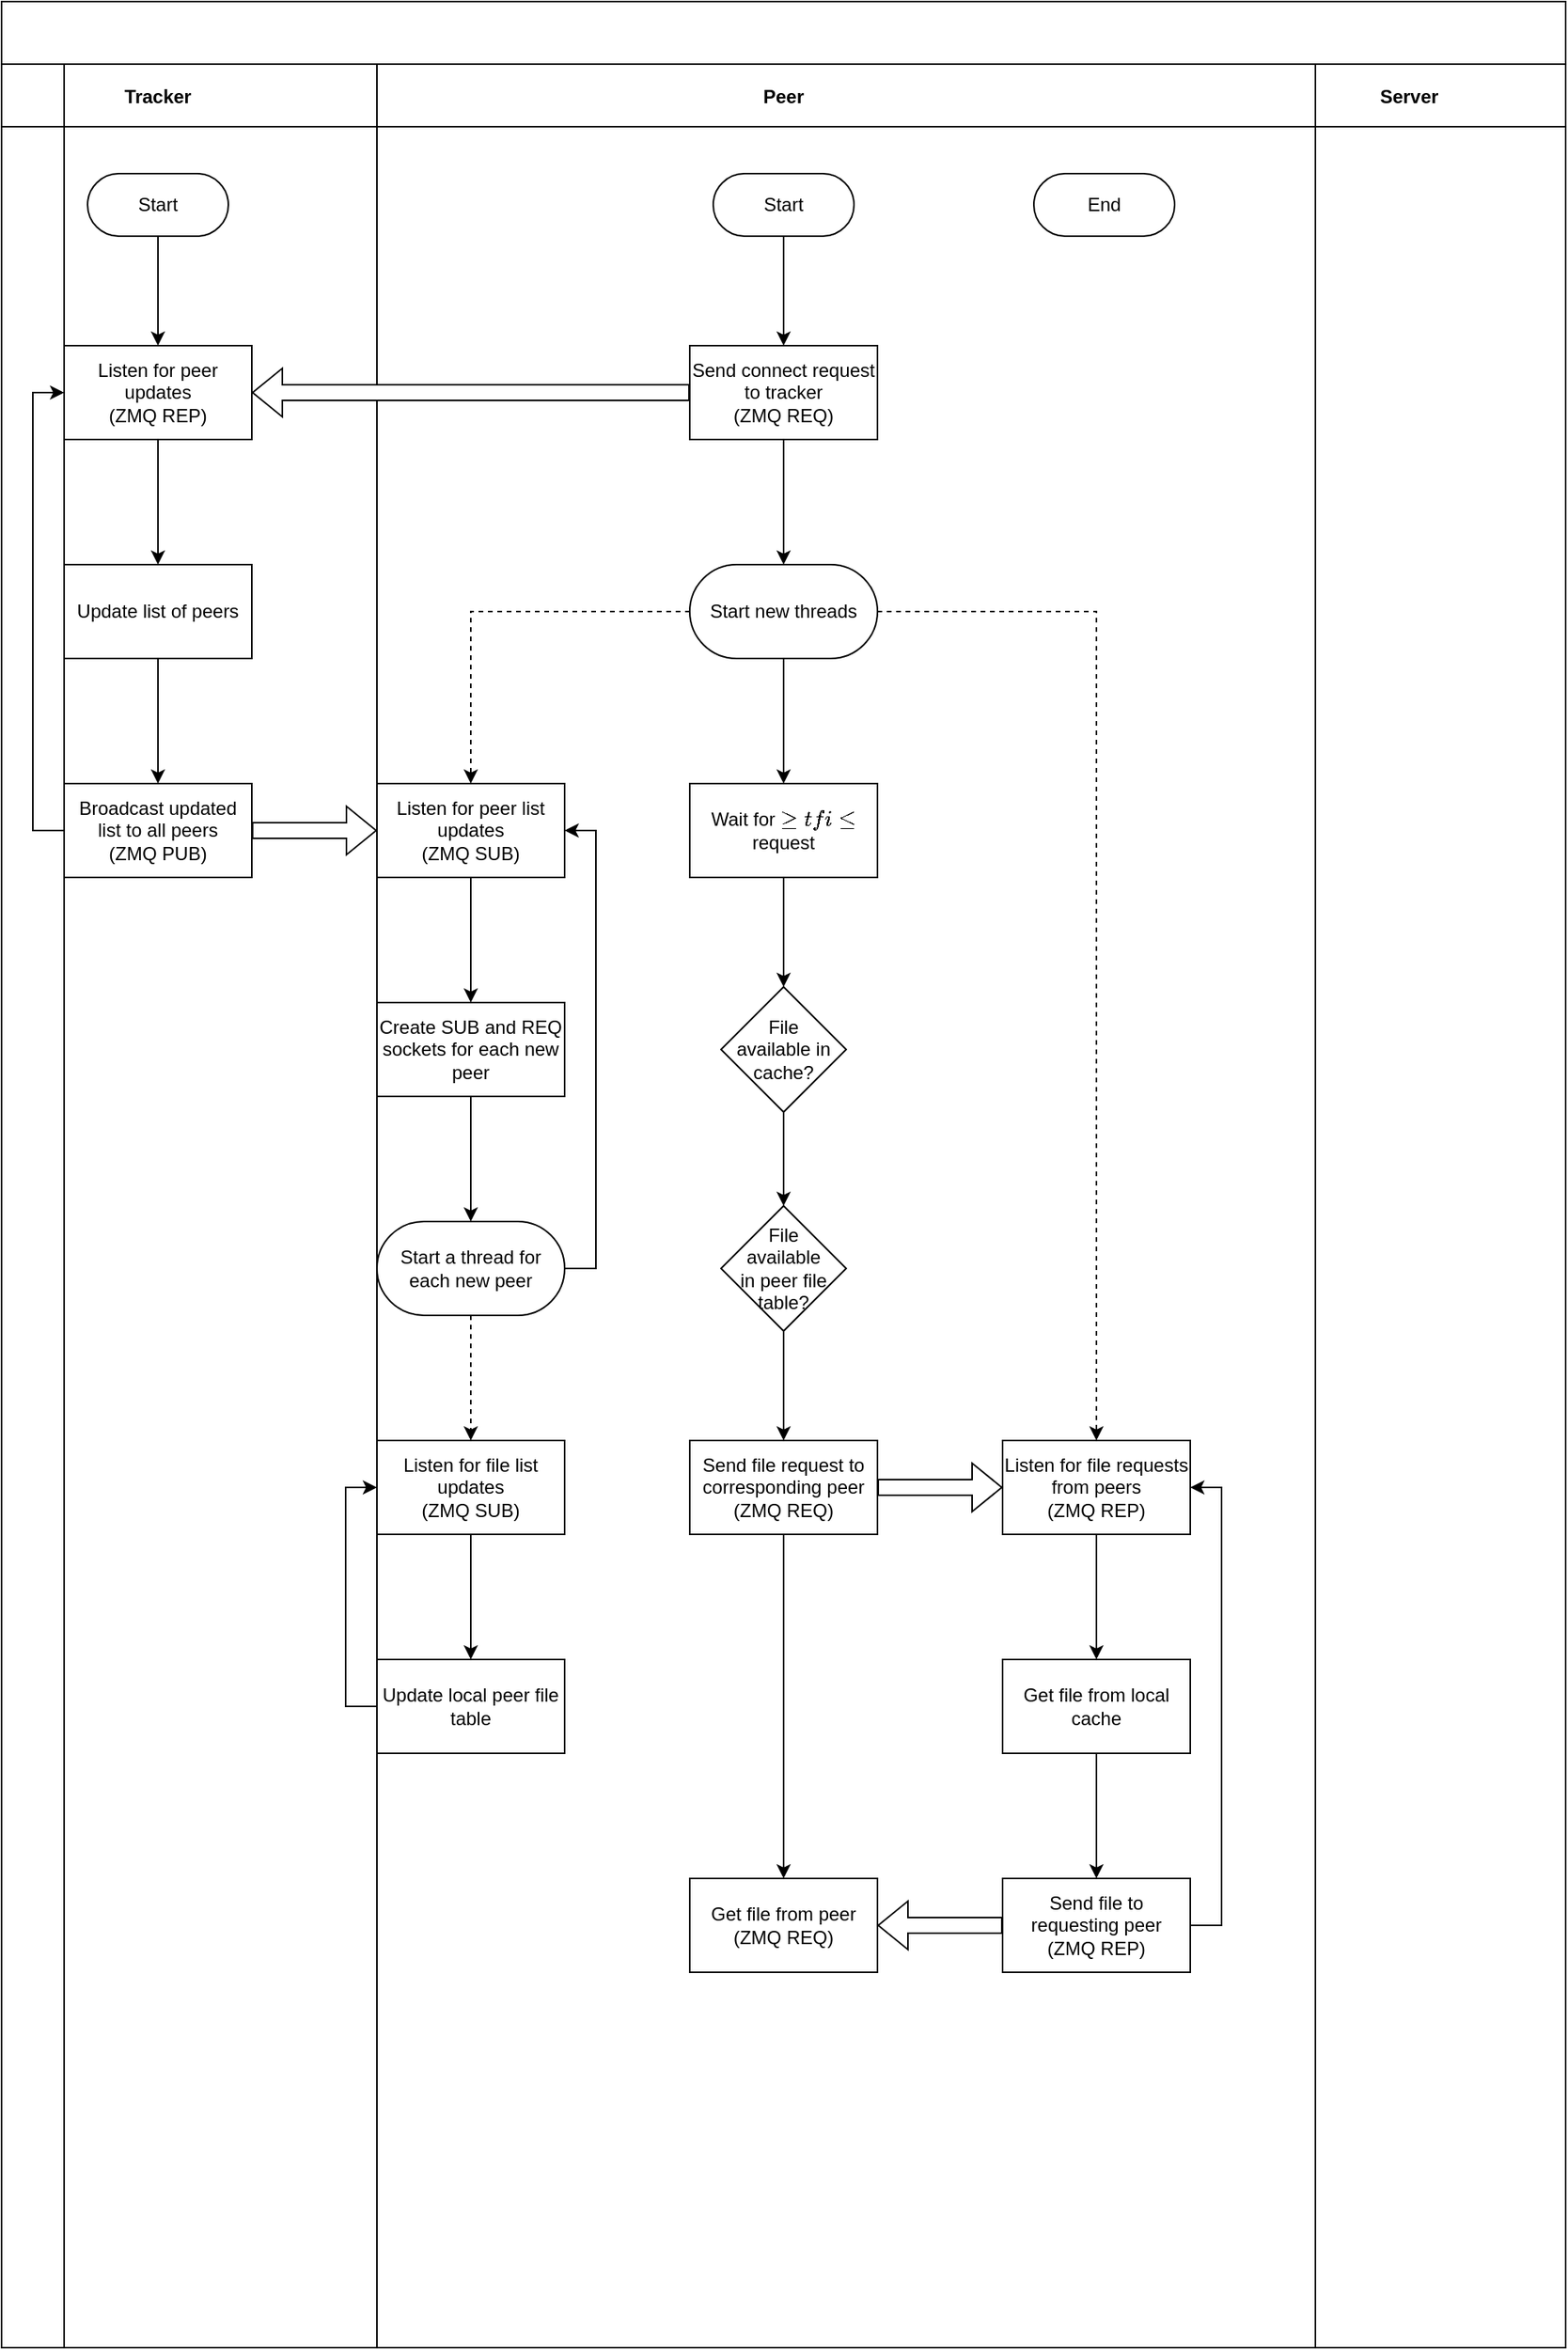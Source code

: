 <mxfile version="15.5.8" type="github">
  <diagram id="kgpKYQtTHZ0yAKxKKP6v" name="Page-1">
    <mxGraphModel dx="1952" dy="604" grid="1" gridSize="10" guides="1" tooltips="1" connect="1" arrows="1" fold="1" page="1" pageScale="1" pageWidth="850" pageHeight="1100" math="0" shadow="0">
      <root>
        <mxCell id="0" />
        <mxCell id="1" parent="0" />
        <mxCell id="3nuBFxr9cyL0pnOWT2aG-1" value="" style="shape=table;childLayout=tableLayout;startSize=40;collapsible=0;recursiveResize=0;expand=0;fillColor=none;fontStyle=1" parent="1" vertex="1">
          <mxGeometry x="-60" y="70" width="1000" height="1500" as="geometry" />
        </mxCell>
        <mxCell id="3nuBFxr9cyL0pnOWT2aG-3" value="" style="shape=tableRow;horizontal=0;swimlaneHead=0;swimlaneBody=0;top=0;left=0;bottom=0;right=0;fillColor=none;points=[[0,0.5],[1,0.5]];portConstraint=eastwest;startSize=40;collapsible=0;recursiveResize=0;expand=0;fontStyle=1;" parent="3nuBFxr9cyL0pnOWT2aG-1" vertex="1">
          <mxGeometry y="40" width="1000" height="1460" as="geometry" />
        </mxCell>
        <mxCell id="3nuBFxr9cyL0pnOWT2aG-4" value="Tracker" style="swimlane;swimlaneHead=0;swimlaneBody=0;connectable=0;fillColor=none;startSize=40;collapsible=0;recursiveResize=0;expand=0;fontStyle=1;" parent="3nuBFxr9cyL0pnOWT2aG-3" vertex="1">
          <mxGeometry width="200" height="1460" as="geometry">
            <mxRectangle width="200" height="1460" as="alternateBounds" />
          </mxGeometry>
        </mxCell>
        <mxCell id="-Wg5E6yIQ6_IQyJF35NC-36" value="Update list of peers" style="whiteSpace=wrap;html=1;rounded=0;glass=0;arcSize=50;" parent="3nuBFxr9cyL0pnOWT2aG-4" vertex="1">
          <mxGeometry x="40" y="320" width="120" height="60" as="geometry" />
        </mxCell>
        <mxCell id="-Wg5E6yIQ6_IQyJF35NC-38" value="&lt;div&gt;Broadcast updated list to all peers&lt;/div&gt;&lt;div&gt;(ZMQ PUB)&lt;/div&gt;" style="whiteSpace=wrap;html=1;rounded=0;glass=0;arcSize=50;" parent="3nuBFxr9cyL0pnOWT2aG-4" vertex="1">
          <mxGeometry x="40" y="460" width="120" height="60" as="geometry" />
        </mxCell>
        <mxCell id="-Wg5E6yIQ6_IQyJF35NC-39" value="" style="edgeStyle=orthogonalEdgeStyle;rounded=0;orthogonalLoop=1;jettySize=auto;html=1;" parent="3nuBFxr9cyL0pnOWT2aG-4" source="-Wg5E6yIQ6_IQyJF35NC-36" target="-Wg5E6yIQ6_IQyJF35NC-38" edge="1">
          <mxGeometry relative="1" as="geometry" />
        </mxCell>
        <mxCell id="-Wg5E6yIQ6_IQyJF35NC-58" value="Start" style="rounded=1;whiteSpace=wrap;html=1;arcSize=50;" parent="3nuBFxr9cyL0pnOWT2aG-4" vertex="1">
          <mxGeometry x="55" y="70" width="90" height="40" as="geometry" />
        </mxCell>
        <mxCell id="3nuBFxr9cyL0pnOWT2aG-8" value="Peer" style="swimlane;swimlaneHead=0;swimlaneBody=0;connectable=0;fillColor=none;startSize=40;collapsible=0;recursiveResize=0;expand=0;fontStyle=1;" parent="3nuBFxr9cyL0pnOWT2aG-3" vertex="1">
          <mxGeometry x="200" width="600" height="1460" as="geometry">
            <mxRectangle width="600" height="1460" as="alternateBounds" />
          </mxGeometry>
        </mxCell>
        <mxCell id="3nuBFxr9cyL0pnOWT2aG-6" value="Start" style="rounded=1;whiteSpace=wrap;html=1;arcSize=50;" parent="3nuBFxr9cyL0pnOWT2aG-8" vertex="1">
          <mxGeometry x="255" y="70" width="90" height="40" as="geometry" />
        </mxCell>
        <mxCell id="-Wg5E6yIQ6_IQyJF35NC-44" value="&lt;div&gt;Listen for peer list updates&lt;/div&gt;&lt;div&gt;(ZMQ SUB)&lt;/div&gt;" style="whiteSpace=wrap;html=1;rounded=0;glass=0;arcSize=50;" parent="3nuBFxr9cyL0pnOWT2aG-8" vertex="1">
          <mxGeometry x="40" y="460" width="120" height="60" as="geometry" />
        </mxCell>
        <mxCell id="3nuBFxr9cyL0pnOWT2aG-14" value="End" style="rounded=1;whiteSpace=wrap;html=1;arcSize=50;" parent="3nuBFxr9cyL0pnOWT2aG-8" vertex="1">
          <mxGeometry x="460" y="70" width="90" height="40" as="geometry" />
        </mxCell>
        <mxCell id="wjNufGtqsJr1eFAkO-c2-26" value="" style="edgeStyle=orthogonalEdgeStyle;rounded=0;orthogonalLoop=1;jettySize=auto;html=1;" edge="1" parent="3nuBFxr9cyL0pnOWT2aG-8" source="wjNufGtqsJr1eFAkO-c2-23" target="wjNufGtqsJr1eFAkO-c2-25">
          <mxGeometry relative="1" as="geometry" />
        </mxCell>
        <mxCell id="wjNufGtqsJr1eFAkO-c2-29" value="" style="edgeStyle=orthogonalEdgeStyle;rounded=0;orthogonalLoop=1;jettySize=auto;html=1;" edge="1" parent="3nuBFxr9cyL0pnOWT2aG-8" source="wjNufGtqsJr1eFAkO-c2-25" target="wjNufGtqsJr1eFAkO-c2-28">
          <mxGeometry relative="1" as="geometry" />
        </mxCell>
        <mxCell id="wjNufGtqsJr1eFAkO-c2-15" value="Wait for `get file` request" style="whiteSpace=wrap;html=1;rounded=0;glass=0;arcSize=50;" vertex="1" parent="3nuBFxr9cyL0pnOWT2aG-8">
          <mxGeometry x="240" y="460" width="120" height="60" as="geometry" />
        </mxCell>
        <mxCell id="wjNufGtqsJr1eFAkO-c2-19" value="&lt;div&gt;File&lt;/div&gt;&lt;div&gt;available in&lt;/div&gt;&lt;div&gt;cache?&lt;/div&gt;" style="rhombus;whiteSpace=wrap;html=1;rounded=0;glass=0;arcSize=50;" vertex="1" parent="3nuBFxr9cyL0pnOWT2aG-8">
          <mxGeometry x="260" y="590" width="80" height="80" as="geometry" />
        </mxCell>
        <mxCell id="wjNufGtqsJr1eFAkO-c2-20" value="" style="edgeStyle=orthogonalEdgeStyle;rounded=0;orthogonalLoop=1;jettySize=auto;html=1;" edge="1" parent="3nuBFxr9cyL0pnOWT2aG-8" source="wjNufGtqsJr1eFAkO-c2-15" target="wjNufGtqsJr1eFAkO-c2-19">
          <mxGeometry relative="1" as="geometry" />
        </mxCell>
        <mxCell id="wjNufGtqsJr1eFAkO-c2-23" value="&lt;div&gt;File&lt;/div&gt;&lt;div&gt;available&lt;/div&gt;&lt;div&gt;in peer file&lt;/div&gt;&lt;div&gt;table?&lt;br&gt;&lt;/div&gt;" style="rhombus;whiteSpace=wrap;html=1;rounded=0;glass=0;arcSize=50;" vertex="1" parent="3nuBFxr9cyL0pnOWT2aG-8">
          <mxGeometry x="260" y="730" width="80" height="80" as="geometry" />
        </mxCell>
        <mxCell id="wjNufGtqsJr1eFAkO-c2-24" value="" style="edgeStyle=orthogonalEdgeStyle;rounded=0;orthogonalLoop=1;jettySize=auto;html=1;" edge="1" parent="3nuBFxr9cyL0pnOWT2aG-8" source="wjNufGtqsJr1eFAkO-c2-19" target="wjNufGtqsJr1eFAkO-c2-23">
          <mxGeometry relative="1" as="geometry" />
        </mxCell>
        <mxCell id="wjNufGtqsJr1eFAkO-c2-37" style="edgeStyle=orthogonalEdgeStyle;rounded=0;orthogonalLoop=1;jettySize=auto;html=1;exitX=1;exitY=0.5;exitDx=0;exitDy=0;entryX=0;entryY=0.5;entryDx=0;entryDy=0;shape=flexArrow;fillColor=default;" edge="1" parent="3nuBFxr9cyL0pnOWT2aG-8" source="wjNufGtqsJr1eFAkO-c2-25" target="wjNufGtqsJr1eFAkO-c2-3">
          <mxGeometry relative="1" as="geometry" />
        </mxCell>
        <mxCell id="wjNufGtqsJr1eFAkO-c2-25" value="&lt;div&gt;Send file request to corresponding peer&lt;/div&gt;&lt;div&gt;(ZMQ REQ)&lt;br&gt;&lt;/div&gt;" style="whiteSpace=wrap;html=1;rounded=0;glass=0;arcSize=50;" vertex="1" parent="3nuBFxr9cyL0pnOWT2aG-8">
          <mxGeometry x="240" y="880" width="120" height="60" as="geometry" />
        </mxCell>
        <mxCell id="wjNufGtqsJr1eFAkO-c2-28" value="&lt;div&gt;Get file from peer&lt;/div&gt;&lt;div&gt;(ZMQ REQ)&lt;br&gt;&lt;/div&gt;" style="whiteSpace=wrap;html=1;rounded=0;glass=0;arcSize=50;" vertex="1" parent="3nuBFxr9cyL0pnOWT2aG-8">
          <mxGeometry x="240" y="1160" width="120" height="60" as="geometry" />
        </mxCell>
        <mxCell id="wjNufGtqsJr1eFAkO-c2-3" value="&lt;div&gt;Listen for file requests from peers&lt;/div&gt;&lt;div&gt;(ZMQ REP)&lt;br&gt;&lt;/div&gt;" style="whiteSpace=wrap;html=1;rounded=0;glass=0;arcSize=50;" vertex="1" parent="3nuBFxr9cyL0pnOWT2aG-8">
          <mxGeometry x="440" y="880" width="120" height="60" as="geometry" />
        </mxCell>
        <mxCell id="wjNufGtqsJr1eFAkO-c2-5" value="&lt;div&gt;Get file from local cache&lt;/div&gt;" style="whiteSpace=wrap;html=1;rounded=0;glass=0;arcSize=50;" vertex="1" parent="3nuBFxr9cyL0pnOWT2aG-8">
          <mxGeometry x="440" y="1020" width="120" height="60" as="geometry" />
        </mxCell>
        <mxCell id="wjNufGtqsJr1eFAkO-c2-34" style="edgeStyle=orthogonalEdgeStyle;rounded=0;orthogonalLoop=1;jettySize=auto;html=1;exitX=1;exitY=0.5;exitDx=0;exitDy=0;entryX=1;entryY=0.5;entryDx=0;entryDy=0;" edge="1" parent="3nuBFxr9cyL0pnOWT2aG-8" source="wjNufGtqsJr1eFAkO-c2-7" target="wjNufGtqsJr1eFAkO-c2-3">
          <mxGeometry relative="1" as="geometry" />
        </mxCell>
        <mxCell id="wjNufGtqsJr1eFAkO-c2-39" style="edgeStyle=orthogonalEdgeStyle;shape=flexArrow;rounded=0;orthogonalLoop=1;jettySize=auto;html=1;exitX=0;exitY=0.5;exitDx=0;exitDy=0;entryX=1;entryY=0.5;entryDx=0;entryDy=0;fillColor=default;" edge="1" parent="3nuBFxr9cyL0pnOWT2aG-8" source="wjNufGtqsJr1eFAkO-c2-7" target="wjNufGtqsJr1eFAkO-c2-28">
          <mxGeometry relative="1" as="geometry" />
        </mxCell>
        <mxCell id="wjNufGtqsJr1eFAkO-c2-7" value="&lt;div&gt;Send file to requesting peer&lt;/div&gt;&lt;div&gt;(ZMQ REP)&lt;br&gt;&lt;/div&gt;" style="whiteSpace=wrap;html=1;rounded=0;glass=0;arcSize=50;" vertex="1" parent="3nuBFxr9cyL0pnOWT2aG-8">
          <mxGeometry x="440" y="1160" width="120" height="60" as="geometry" />
        </mxCell>
        <mxCell id="wjNufGtqsJr1eFAkO-c2-6" value="" style="edgeStyle=orthogonalEdgeStyle;rounded=0;orthogonalLoop=1;jettySize=auto;html=1;" edge="1" parent="3nuBFxr9cyL0pnOWT2aG-8" source="wjNufGtqsJr1eFAkO-c2-3" target="wjNufGtqsJr1eFAkO-c2-5">
          <mxGeometry relative="1" as="geometry" />
        </mxCell>
        <mxCell id="wjNufGtqsJr1eFAkO-c2-8" value="" style="edgeStyle=orthogonalEdgeStyle;rounded=0;orthogonalLoop=1;jettySize=auto;html=1;" edge="1" parent="3nuBFxr9cyL0pnOWT2aG-8" source="wjNufGtqsJr1eFAkO-c2-5" target="wjNufGtqsJr1eFAkO-c2-7">
          <mxGeometry relative="1" as="geometry" />
        </mxCell>
        <mxCell id="3nuBFxr9cyL0pnOWT2aG-11" value="Server" style="swimlane;swimlaneHead=0;swimlaneBody=0;connectable=0;fillColor=none;startSize=40;collapsible=0;recursiveResize=0;expand=0;fontStyle=1;" parent="3nuBFxr9cyL0pnOWT2aG-3" vertex="1">
          <mxGeometry x="800" width="200" height="1460" as="geometry">
            <mxRectangle width="200" height="1460" as="alternateBounds" />
          </mxGeometry>
        </mxCell>
        <mxCell id="-Wg5E6yIQ6_IQyJF35NC-65" style="edgeStyle=orthogonalEdgeStyle;rounded=0;orthogonalLoop=1;jettySize=auto;html=1;exitX=1;exitY=0.5;exitDx=0;exitDy=0;entryX=0;entryY=0.5;entryDx=0;entryDy=0;shape=flexArrow;fillColor=default;" parent="3nuBFxr9cyL0pnOWT2aG-3" source="-Wg5E6yIQ6_IQyJF35NC-38" target="-Wg5E6yIQ6_IQyJF35NC-44" edge="1">
          <mxGeometry relative="1" as="geometry" />
        </mxCell>
        <mxCell id="-Wg5E6yIQ6_IQyJF35NC-41" value="" style="edgeStyle=orthogonalEdgeStyle;rounded=0;orthogonalLoop=1;jettySize=auto;html=1;" parent="1" source="-Wg5E6yIQ6_IQyJF35NC-34" target="-Wg5E6yIQ6_IQyJF35NC-40" edge="1">
          <mxGeometry relative="1" as="geometry" />
        </mxCell>
        <mxCell id="-Wg5E6yIQ6_IQyJF35NC-63" style="edgeStyle=orthogonalEdgeStyle;rounded=0;orthogonalLoop=1;jettySize=auto;html=1;exitX=0;exitY=0.5;exitDx=0;exitDy=0;entryX=1;entryY=0.5;entryDx=0;entryDy=0;shape=flexArrow;fillColor=default;" parent="1" source="-Wg5E6yIQ6_IQyJF35NC-34" target="-Wg5E6yIQ6_IQyJF35NC-60" edge="1">
          <mxGeometry relative="1" as="geometry" />
        </mxCell>
        <mxCell id="-Wg5E6yIQ6_IQyJF35NC-34" value="&lt;div&gt;Send connect request to tracker&lt;/div&gt;&lt;div&gt;(ZMQ REQ)&lt;br&gt;&lt;/div&gt;" style="whiteSpace=wrap;html=1;rounded=0;arcSize=50;glass=0;" parent="1" vertex="1">
          <mxGeometry x="380" y="290" width="120" height="60" as="geometry" />
        </mxCell>
        <mxCell id="-Wg5E6yIQ6_IQyJF35NC-35" value="" style="edgeStyle=orthogonalEdgeStyle;rounded=0;orthogonalLoop=1;jettySize=auto;html=1;" parent="1" source="3nuBFxr9cyL0pnOWT2aG-6" target="-Wg5E6yIQ6_IQyJF35NC-34" edge="1">
          <mxGeometry relative="1" as="geometry" />
        </mxCell>
        <mxCell id="-Wg5E6yIQ6_IQyJF35NC-45" value="" style="edgeStyle=orthogonalEdgeStyle;rounded=0;orthogonalLoop=1;jettySize=auto;html=1;dashed=1;" parent="1" source="-Wg5E6yIQ6_IQyJF35NC-40" target="-Wg5E6yIQ6_IQyJF35NC-44" edge="1">
          <mxGeometry relative="1" as="geometry" />
        </mxCell>
        <mxCell id="wjNufGtqsJr1eFAkO-c2-35" style="edgeStyle=orthogonalEdgeStyle;rounded=0;orthogonalLoop=1;jettySize=auto;html=1;exitX=0.5;exitY=1;exitDx=0;exitDy=0;entryX=0.5;entryY=0;entryDx=0;entryDy=0;" edge="1" parent="1" source="-Wg5E6yIQ6_IQyJF35NC-40" target="wjNufGtqsJr1eFAkO-c2-15">
          <mxGeometry relative="1" as="geometry" />
        </mxCell>
        <mxCell id="wjNufGtqsJr1eFAkO-c2-36" style="edgeStyle=orthogonalEdgeStyle;rounded=0;orthogonalLoop=1;jettySize=auto;html=1;exitX=1;exitY=0.5;exitDx=0;exitDy=0;dashed=1;" edge="1" parent="1" source="-Wg5E6yIQ6_IQyJF35NC-40" target="wjNufGtqsJr1eFAkO-c2-3">
          <mxGeometry relative="1" as="geometry" />
        </mxCell>
        <mxCell id="-Wg5E6yIQ6_IQyJF35NC-40" value="&lt;div&gt;Start new threads&lt;/div&gt;" style="whiteSpace=wrap;html=1;rounded=1;glass=0;arcSize=50;" parent="1" vertex="1">
          <mxGeometry x="380" y="430" width="120" height="60" as="geometry" />
        </mxCell>
        <mxCell id="-Wg5E6yIQ6_IQyJF35NC-64" style="edgeStyle=orthogonalEdgeStyle;rounded=0;orthogonalLoop=1;jettySize=auto;html=1;exitX=0.5;exitY=1;exitDx=0;exitDy=0;entryX=0.5;entryY=0;entryDx=0;entryDy=0;" parent="1" source="-Wg5E6yIQ6_IQyJF35NC-60" target="-Wg5E6yIQ6_IQyJF35NC-36" edge="1">
          <mxGeometry relative="1" as="geometry" />
        </mxCell>
        <mxCell id="-Wg5E6yIQ6_IQyJF35NC-60" value="&lt;div&gt;Listen for peer updates&lt;/div&gt;&lt;div&gt;(ZMQ REP)&lt;br&gt;&lt;/div&gt;" style="whiteSpace=wrap;html=1;rounded=0;glass=0;arcSize=50;" parent="1" vertex="1">
          <mxGeometry x="-20" y="290" width="120" height="60" as="geometry" />
        </mxCell>
        <mxCell id="-Wg5E6yIQ6_IQyJF35NC-62" style="edgeStyle=orthogonalEdgeStyle;rounded=0;orthogonalLoop=1;jettySize=auto;html=1;exitX=0.5;exitY=1;exitDx=0;exitDy=0;entryX=0.5;entryY=0;entryDx=0;entryDy=0;" parent="1" source="-Wg5E6yIQ6_IQyJF35NC-58" target="-Wg5E6yIQ6_IQyJF35NC-60" edge="1">
          <mxGeometry relative="1" as="geometry" />
        </mxCell>
        <mxCell id="-Wg5E6yIQ6_IQyJF35NC-66" style="edgeStyle=orthogonalEdgeStyle;rounded=0;orthogonalLoop=1;jettySize=auto;html=1;exitX=0;exitY=0.5;exitDx=0;exitDy=0;entryX=0;entryY=0.5;entryDx=0;entryDy=0;" parent="1" source="-Wg5E6yIQ6_IQyJF35NC-38" target="-Wg5E6yIQ6_IQyJF35NC-60" edge="1">
          <mxGeometry relative="1" as="geometry" />
        </mxCell>
        <mxCell id="-Wg5E6yIQ6_IQyJF35NC-70" value="" style="edgeStyle=orthogonalEdgeStyle;rounded=0;orthogonalLoop=1;jettySize=auto;html=1;fillColor=default;" parent="1" source="-Wg5E6yIQ6_IQyJF35NC-67" target="-Wg5E6yIQ6_IQyJF35NC-69" edge="1">
          <mxGeometry relative="1" as="geometry" />
        </mxCell>
        <mxCell id="-Wg5E6yIQ6_IQyJF35NC-67" value="Create SUB and REQ sockets for each new peer" style="whiteSpace=wrap;html=1;rounded=0;glass=0;arcSize=50;" parent="1" vertex="1">
          <mxGeometry x="180" y="710" width="120" height="60" as="geometry" />
        </mxCell>
        <mxCell id="-Wg5E6yIQ6_IQyJF35NC-68" value="" style="edgeStyle=orthogonalEdgeStyle;rounded=0;orthogonalLoop=1;jettySize=auto;html=1;fillColor=default;" parent="1" source="-Wg5E6yIQ6_IQyJF35NC-44" target="-Wg5E6yIQ6_IQyJF35NC-67" edge="1">
          <mxGeometry relative="1" as="geometry" />
        </mxCell>
        <mxCell id="-Wg5E6yIQ6_IQyJF35NC-71" style="edgeStyle=orthogonalEdgeStyle;rounded=0;orthogonalLoop=1;jettySize=auto;html=1;exitX=1;exitY=0.5;exitDx=0;exitDy=0;entryX=1;entryY=0.5;entryDx=0;entryDy=0;fillColor=default;" parent="1" source="-Wg5E6yIQ6_IQyJF35NC-69" target="-Wg5E6yIQ6_IQyJF35NC-44" edge="1">
          <mxGeometry relative="1" as="geometry" />
        </mxCell>
        <mxCell id="-Wg5E6yIQ6_IQyJF35NC-73" value="" style="edgeStyle=orthogonalEdgeStyle;rounded=0;orthogonalLoop=1;jettySize=auto;html=1;fillColor=default;dashed=1;" parent="1" source="-Wg5E6yIQ6_IQyJF35NC-69" target="-Wg5E6yIQ6_IQyJF35NC-72" edge="1">
          <mxGeometry relative="1" as="geometry" />
        </mxCell>
        <mxCell id="-Wg5E6yIQ6_IQyJF35NC-69" value="&lt;div&gt;Start a thread for each new peer&lt;br&gt;&lt;/div&gt;" style="whiteSpace=wrap;html=1;rounded=1;glass=0;arcSize=50;" parent="1" vertex="1">
          <mxGeometry x="180" y="850" width="120" height="60" as="geometry" />
        </mxCell>
        <mxCell id="wjNufGtqsJr1eFAkO-c2-10" value="" style="edgeStyle=orthogonalEdgeStyle;rounded=0;orthogonalLoop=1;jettySize=auto;html=1;" edge="1" parent="1" source="-Wg5E6yIQ6_IQyJF35NC-72" target="wjNufGtqsJr1eFAkO-c2-9">
          <mxGeometry relative="1" as="geometry" />
        </mxCell>
        <mxCell id="-Wg5E6yIQ6_IQyJF35NC-72" value="&lt;div&gt;Listen for file list updates&lt;/div&gt;&lt;div&gt;(ZMQ SUB)&lt;br&gt;&lt;/div&gt;" style="whiteSpace=wrap;html=1;rounded=0;glass=0;arcSize=50;" parent="1" vertex="1">
          <mxGeometry x="180" y="990" width="120" height="60" as="geometry" />
        </mxCell>
        <mxCell id="wjNufGtqsJr1eFAkO-c2-12" style="edgeStyle=orthogonalEdgeStyle;rounded=0;orthogonalLoop=1;jettySize=auto;html=1;exitX=0;exitY=0.5;exitDx=0;exitDy=0;entryX=0;entryY=0.5;entryDx=0;entryDy=0;" edge="1" parent="1" source="wjNufGtqsJr1eFAkO-c2-9" target="-Wg5E6yIQ6_IQyJF35NC-72">
          <mxGeometry relative="1" as="geometry" />
        </mxCell>
        <mxCell id="wjNufGtqsJr1eFAkO-c2-9" value="Update local peer file table" style="whiteSpace=wrap;html=1;rounded=0;glass=0;arcSize=50;" vertex="1" parent="1">
          <mxGeometry x="180" y="1130" width="120" height="60" as="geometry" />
        </mxCell>
      </root>
    </mxGraphModel>
  </diagram>
</mxfile>
